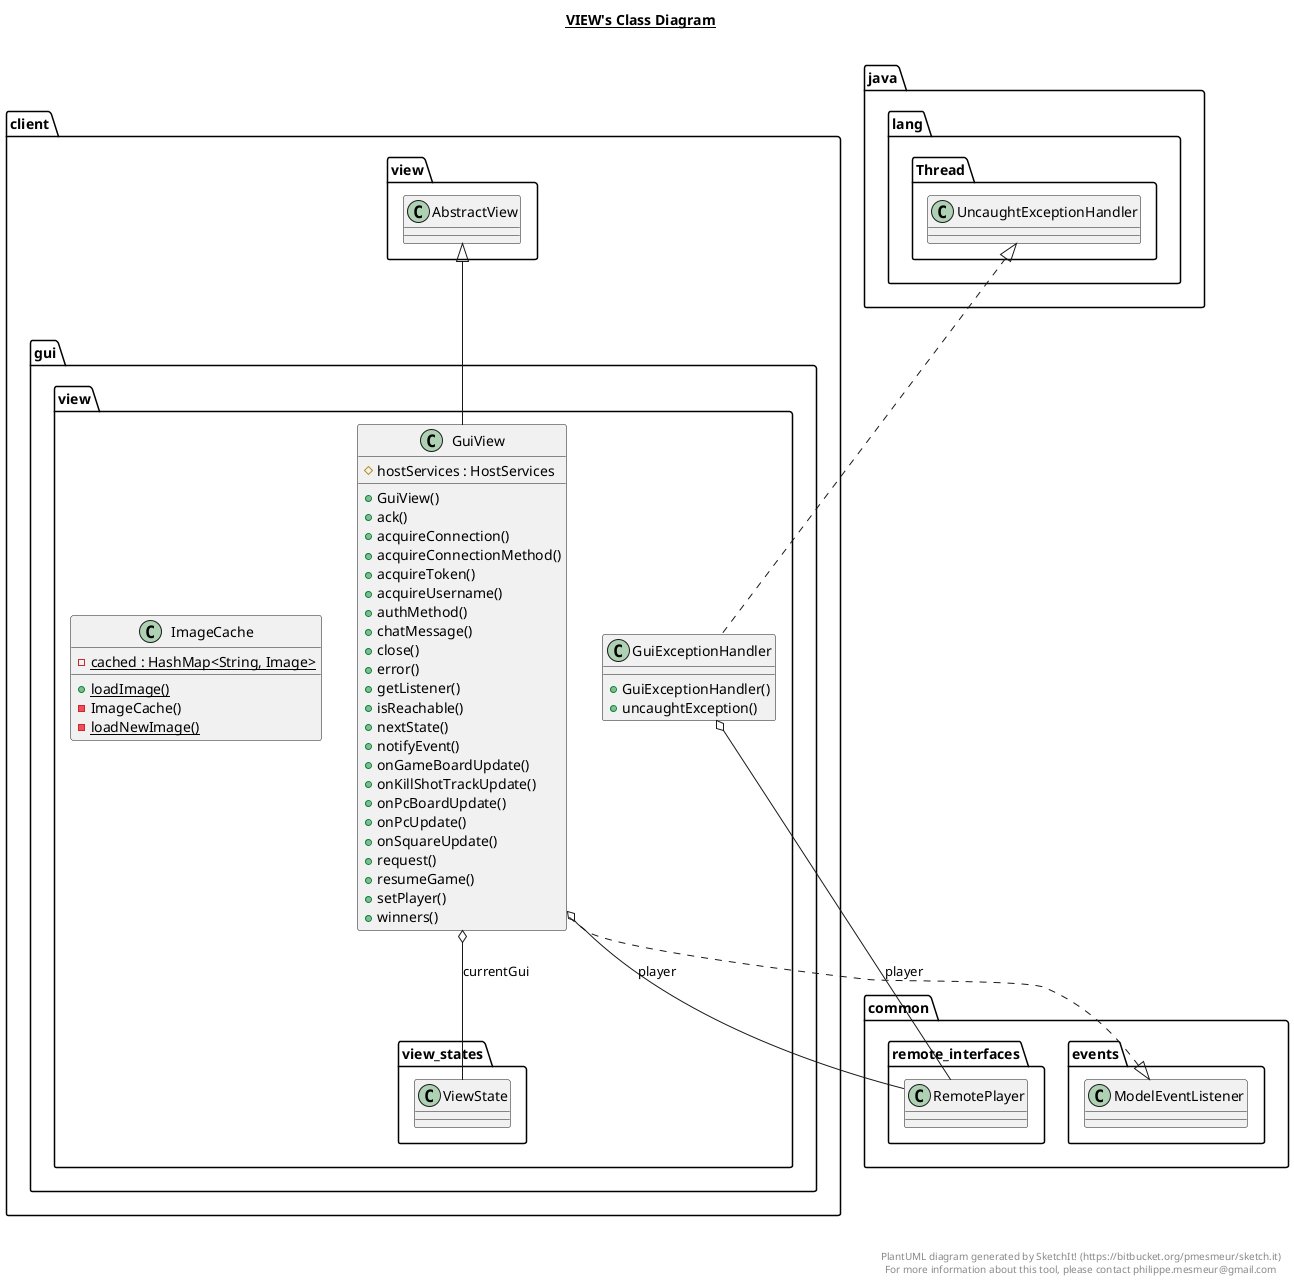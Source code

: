 @startuml

title __VIEW's Class Diagram__\n

  namespace client.gui {
    namespace view {
      class client.gui.view.GuiExceptionHandler {
          + GuiExceptionHandler()
          + uncaughtException()
      }
    }
  }
  

  namespace client.gui {
    namespace view {
      class client.gui.view.GuiView {
          # hostServices : HostServices
          + GuiView()
          + ack()
          + acquireConnection()
          + acquireConnectionMethod()
          + acquireToken()
          + acquireUsername()
          + authMethod()
          + chatMessage()
          + close()
          + error()
          + getListener()
          + isReachable()
          + nextState()
          + notifyEvent()
          + onGameBoardUpdate()
          + onKillShotTrackUpdate()
          + onPcBoardUpdate()
          + onPcUpdate()
          + onSquareUpdate()
          + request()
          + resumeGame()
          + setPlayer()
          + winners()
      }
    }
  }
  

  namespace client.gui {
    namespace view {
      class client.gui.view.ImageCache {
          {static} - cached : HashMap<String, Image>
          {static} + loadImage()
          - ImageCache()
          {static} - loadNewImage()
      }
    }
  }
  

  client.gui.view.GuiExceptionHandler .up.|> java.lang.Thread.UncaughtExceptionHandler
  client.gui.view.GuiExceptionHandler o-- common.remote_interfaces.RemotePlayer : player
  client.gui.view.GuiView .up.|> common.events.ModelEventListener
  client.gui.view.GuiView -up-|> client.view.AbstractView
  client.gui.view.GuiView o-- common.remote_interfaces.RemotePlayer : player
  client.gui.view.GuiView o-- client.gui.view.view_states.ViewState : currentGui


right footer


PlantUML diagram generated by SketchIt! (https://bitbucket.org/pmesmeur/sketch.it)
For more information about this tool, please contact philippe.mesmeur@gmail.com
endfooter

@enduml
